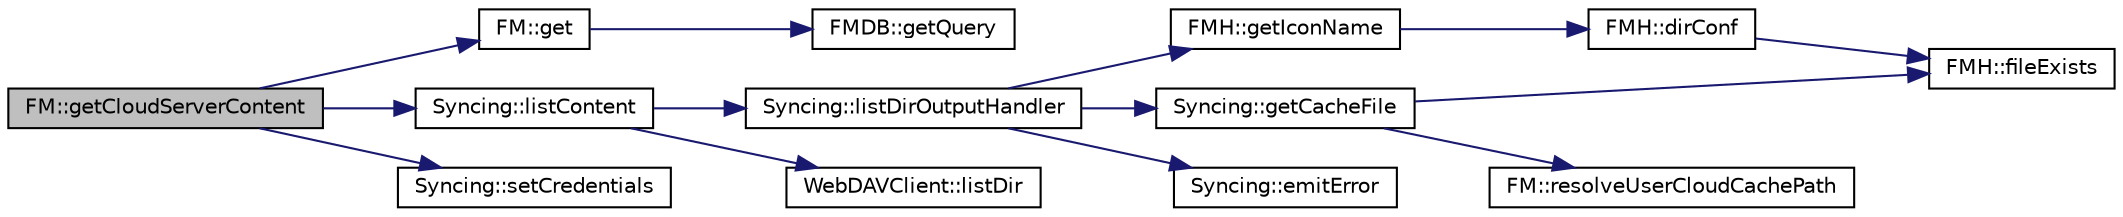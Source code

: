 digraph "FM::getCloudServerContent"
{
 // INTERACTIVE_SVG=YES
 // LATEX_PDF_SIZE
  edge [fontname="Helvetica",fontsize="10",labelfontname="Helvetica",labelfontsize="10"];
  node [fontname="Helvetica",fontsize="10",shape=record];
  rankdir="LR";
  Node244 [label="FM::getCloudServerContent",height=0.2,width=0.4,color="black", fillcolor="grey75", style="filled", fontcolor="black",tooltip=" "];
  Node244 -> Node245 [color="midnightblue",fontsize="10",style="solid",fontname="Helvetica"];
  Node245 [label="FM::get",height=0.2,width=0.4,color="black", fillcolor="white", style="filled",URL="$class_f_m.html#a8d5fbc7b4e91a588e0b84d01ca221def",tooltip=" "];
  Node245 -> Node246 [color="midnightblue",fontsize="10",style="solid",fontname="Helvetica"];
  Node246 [label="FMDB::getQuery",height=0.2,width=0.4,color="black", fillcolor="white", style="filled",URL="$class_f_m_d_b.html#add4db2d5a6ea1f0cda68a3310a5e4371",tooltip=" "];
  Node244 -> Node247 [color="midnightblue",fontsize="10",style="solid",fontname="Helvetica"];
  Node247 [label="Syncing::listContent",height=0.2,width=0.4,color="black", fillcolor="white", style="filled",URL="$class_syncing.html#adf26128a6d484c9b2caf7f54eba2f47e",tooltip=" "];
  Node247 -> Node248 [color="midnightblue",fontsize="10",style="solid",fontname="Helvetica"];
  Node248 [label="Syncing::listDirOutputHandler",height=0.2,width=0.4,color="black", fillcolor="white", style="filled",URL="$class_syncing.html#a5c67f1250fd3e91ada19e5e1674dd330",tooltip=" "];
  Node248 -> Node249 [color="midnightblue",fontsize="10",style="solid",fontname="Helvetica"];
  Node249 [label="FMH::getIconName",height=0.2,width=0.4,color="black", fillcolor="white", style="filled",URL="$namespace_f_m_h.html#ab081b4a8e2faedbe025f94fa44113bac",tooltip=" "];
  Node249 -> Node250 [color="midnightblue",fontsize="10",style="solid",fontname="Helvetica"];
  Node250 [label="FMH::dirConf",height=0.2,width=0.4,color="black", fillcolor="white", style="filled",URL="$namespace_f_m_h.html#a1b405335d77e0369742dde8540bc7add",tooltip=" "];
  Node250 -> Node251 [color="midnightblue",fontsize="10",style="solid",fontname="Helvetica"];
  Node251 [label="FMH::fileExists",height=0.2,width=0.4,color="black", fillcolor="white", style="filled",URL="$namespace_f_m_h.html#a96fb85b0283389ba71e8a20daeab400f",tooltip=" "];
  Node248 -> Node252 [color="midnightblue",fontsize="10",style="solid",fontname="Helvetica"];
  Node252 [label="Syncing::getCacheFile",height=0.2,width=0.4,color="black", fillcolor="white", style="filled",URL="$class_syncing.html#a1a6ee2e16630d4474846dd8f50ed87d7",tooltip=" "];
  Node252 -> Node253 [color="midnightblue",fontsize="10",style="solid",fontname="Helvetica"];
  Node253 [label="FM::resolveUserCloudCachePath",height=0.2,width=0.4,color="black", fillcolor="white", style="filled",URL="$class_f_m.html#acae92041969d1a3bd16e149827623bcc",tooltip=" "];
  Node252 -> Node251 [color="midnightblue",fontsize="10",style="solid",fontname="Helvetica"];
  Node248 -> Node254 [color="midnightblue",fontsize="10",style="solid",fontname="Helvetica"];
  Node254 [label="Syncing::emitError",height=0.2,width=0.4,color="black", fillcolor="white", style="filled",URL="$class_syncing.html#a02d84a787aec374dbffa16931db397c1",tooltip=" "];
  Node247 -> Node255 [color="midnightblue",fontsize="10",style="solid",fontname="Helvetica"];
  Node255 [label="WebDAVClient::listDir",height=0.2,width=0.4,color="black", fillcolor="white", style="filled",URL="$class_web_d_a_v_client.html#a56cd81c3d7676e61695a190103bf54d8",tooltip=" "];
  Node244 -> Node256 [color="midnightblue",fontsize="10",style="solid",fontname="Helvetica"];
  Node256 [label="Syncing::setCredentials",height=0.2,width=0.4,color="black", fillcolor="white", style="filled",URL="$class_syncing.html#a039a9b328114059afdb5fbce233720cb",tooltip=" "];
}
